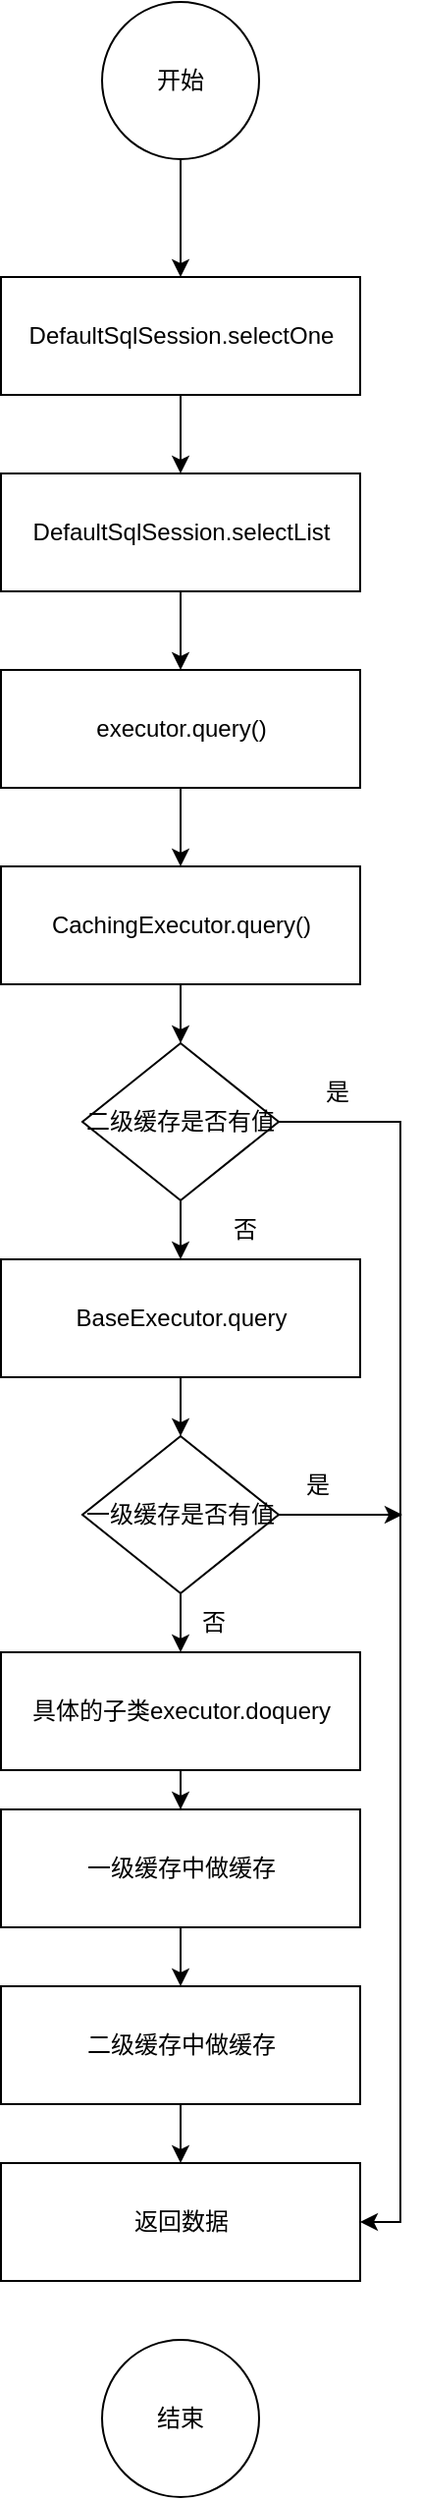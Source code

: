 <mxfile version="20.3.0" type="github" pages="2">
  <diagram id="qeRyTDy3Ht95BO6KELww" name="Page-1">
    <mxGraphModel dx="1720" dy="1033" grid="1" gridSize="10" guides="1" tooltips="1" connect="1" arrows="1" fold="1" page="1" pageScale="1" pageWidth="827" pageHeight="1169" math="0" shadow="0">
      <root>
        <mxCell id="0" />
        <mxCell id="1" parent="0" />
        <mxCell id="4hhuKmdsQ-2CclMmIQT--15" style="edgeStyle=orthogonalEdgeStyle;rounded=0;orthogonalLoop=1;jettySize=auto;html=1;entryX=0.5;entryY=0;entryDx=0;entryDy=0;" edge="1" parent="1" source="4hhuKmdsQ-2CclMmIQT--1" target="4hhuKmdsQ-2CclMmIQT--2">
          <mxGeometry relative="1" as="geometry" />
        </mxCell>
        <mxCell id="4hhuKmdsQ-2CclMmIQT--1" value="开始" style="ellipse;whiteSpace=wrap;html=1;aspect=fixed;" vertex="1" parent="1">
          <mxGeometry x="357" y="120" width="80" height="80" as="geometry" />
        </mxCell>
        <mxCell id="4hhuKmdsQ-2CclMmIQT--16" style="edgeStyle=orthogonalEdgeStyle;rounded=0;orthogonalLoop=1;jettySize=auto;html=1;entryX=0.5;entryY=0;entryDx=0;entryDy=0;" edge="1" parent="1" source="4hhuKmdsQ-2CclMmIQT--2" target="4hhuKmdsQ-2CclMmIQT--3">
          <mxGeometry relative="1" as="geometry" />
        </mxCell>
        <mxCell id="4hhuKmdsQ-2CclMmIQT--2" value="DefaultSqlSession.selectOne" style="rounded=0;whiteSpace=wrap;html=1;" vertex="1" parent="1">
          <mxGeometry x="305.5" y="260" width="183" height="60" as="geometry" />
        </mxCell>
        <mxCell id="4hhuKmdsQ-2CclMmIQT--17" style="edgeStyle=orthogonalEdgeStyle;rounded=0;orthogonalLoop=1;jettySize=auto;html=1;" edge="1" parent="1" source="4hhuKmdsQ-2CclMmIQT--3" target="4hhuKmdsQ-2CclMmIQT--4">
          <mxGeometry relative="1" as="geometry" />
        </mxCell>
        <mxCell id="4hhuKmdsQ-2CclMmIQT--3" value="DefaultSqlSession.selectList" style="rounded=0;whiteSpace=wrap;html=1;" vertex="1" parent="1">
          <mxGeometry x="305.5" y="360" width="183" height="60" as="geometry" />
        </mxCell>
        <mxCell id="4hhuKmdsQ-2CclMmIQT--18" style="edgeStyle=orthogonalEdgeStyle;rounded=0;orthogonalLoop=1;jettySize=auto;html=1;entryX=0.5;entryY=0;entryDx=0;entryDy=0;" edge="1" parent="1" source="4hhuKmdsQ-2CclMmIQT--4" target="4hhuKmdsQ-2CclMmIQT--5">
          <mxGeometry relative="1" as="geometry" />
        </mxCell>
        <mxCell id="4hhuKmdsQ-2CclMmIQT--4" value="executor.query()" style="rounded=0;whiteSpace=wrap;html=1;" vertex="1" parent="1">
          <mxGeometry x="305.5" y="460" width="183" height="60" as="geometry" />
        </mxCell>
        <mxCell id="4hhuKmdsQ-2CclMmIQT--19" style="edgeStyle=orthogonalEdgeStyle;rounded=0;orthogonalLoop=1;jettySize=auto;html=1;" edge="1" parent="1" source="4hhuKmdsQ-2CclMmIQT--5" target="4hhuKmdsQ-2CclMmIQT--7">
          <mxGeometry relative="1" as="geometry" />
        </mxCell>
        <mxCell id="4hhuKmdsQ-2CclMmIQT--5" value="CachingExecutor.query()" style="rounded=0;whiteSpace=wrap;html=1;" vertex="1" parent="1">
          <mxGeometry x="305.5" y="560" width="183" height="60" as="geometry" />
        </mxCell>
        <mxCell id="4hhuKmdsQ-2CclMmIQT--21" style="edgeStyle=orthogonalEdgeStyle;rounded=0;orthogonalLoop=1;jettySize=auto;html=1;entryX=0.5;entryY=0;entryDx=0;entryDy=0;" edge="1" parent="1" source="4hhuKmdsQ-2CclMmIQT--7" target="4hhuKmdsQ-2CclMmIQT--9">
          <mxGeometry relative="1" as="geometry" />
        </mxCell>
        <mxCell id="4hhuKmdsQ-2CclMmIQT--31" style="edgeStyle=orthogonalEdgeStyle;rounded=0;orthogonalLoop=1;jettySize=auto;html=1;entryX=1;entryY=0.5;entryDx=0;entryDy=0;" edge="1" parent="1" source="4hhuKmdsQ-2CclMmIQT--7" target="4hhuKmdsQ-2CclMmIQT--29">
          <mxGeometry relative="1" as="geometry">
            <mxPoint x="560" y="1010" as="targetPoint" />
            <Array as="points">
              <mxPoint x="509" y="690" />
              <mxPoint x="509" y="1250" />
            </Array>
          </mxGeometry>
        </mxCell>
        <mxCell id="4hhuKmdsQ-2CclMmIQT--7" value="二级缓存是否有值" style="rhombus;whiteSpace=wrap;html=1;" vertex="1" parent="1">
          <mxGeometry x="347" y="650" width="100" height="80" as="geometry" />
        </mxCell>
        <mxCell id="4hhuKmdsQ-2CclMmIQT--22" style="edgeStyle=orthogonalEdgeStyle;rounded=0;orthogonalLoop=1;jettySize=auto;html=1;" edge="1" parent="1" source="4hhuKmdsQ-2CclMmIQT--9" target="4hhuKmdsQ-2CclMmIQT--10">
          <mxGeometry relative="1" as="geometry" />
        </mxCell>
        <mxCell id="4hhuKmdsQ-2CclMmIQT--9" value="BaseExecutor.query" style="rounded=0;whiteSpace=wrap;html=1;" vertex="1" parent="1">
          <mxGeometry x="305.5" y="760" width="183" height="60" as="geometry" />
        </mxCell>
        <mxCell id="4hhuKmdsQ-2CclMmIQT--23" style="edgeStyle=orthogonalEdgeStyle;rounded=0;orthogonalLoop=1;jettySize=auto;html=1;" edge="1" parent="1" source="4hhuKmdsQ-2CclMmIQT--10" target="4hhuKmdsQ-2CclMmIQT--11">
          <mxGeometry relative="1" as="geometry" />
        </mxCell>
        <mxCell id="4hhuKmdsQ-2CclMmIQT--33" style="edgeStyle=orthogonalEdgeStyle;rounded=0;orthogonalLoop=1;jettySize=auto;html=1;" edge="1" parent="1" source="4hhuKmdsQ-2CclMmIQT--10">
          <mxGeometry relative="1" as="geometry">
            <mxPoint x="510" y="890" as="targetPoint" />
          </mxGeometry>
        </mxCell>
        <mxCell id="4hhuKmdsQ-2CclMmIQT--10" value="一级缓存是否有值" style="rhombus;whiteSpace=wrap;html=1;" vertex="1" parent="1">
          <mxGeometry x="347" y="850" width="100" height="80" as="geometry" />
        </mxCell>
        <mxCell id="4hhuKmdsQ-2CclMmIQT--24" style="edgeStyle=orthogonalEdgeStyle;rounded=0;orthogonalLoop=1;jettySize=auto;html=1;" edge="1" parent="1" source="4hhuKmdsQ-2CclMmIQT--11" target="4hhuKmdsQ-2CclMmIQT--13">
          <mxGeometry relative="1" as="geometry" />
        </mxCell>
        <mxCell id="4hhuKmdsQ-2CclMmIQT--11" value="具体的子类executor.doquery" style="rounded=0;whiteSpace=wrap;html=1;" vertex="1" parent="1">
          <mxGeometry x="305.5" y="960" width="183" height="60" as="geometry" />
        </mxCell>
        <mxCell id="4hhuKmdsQ-2CclMmIQT--25" style="edgeStyle=orthogonalEdgeStyle;rounded=0;orthogonalLoop=1;jettySize=auto;html=1;entryX=0.5;entryY=0;entryDx=0;entryDy=0;" edge="1" parent="1" source="4hhuKmdsQ-2CclMmIQT--13" target="4hhuKmdsQ-2CclMmIQT--14">
          <mxGeometry relative="1" as="geometry" />
        </mxCell>
        <mxCell id="4hhuKmdsQ-2CclMmIQT--13" value="一级缓存中做缓存" style="rounded=0;whiteSpace=wrap;html=1;" vertex="1" parent="1">
          <mxGeometry x="305.5" y="1040" width="183" height="60" as="geometry" />
        </mxCell>
        <mxCell id="4hhuKmdsQ-2CclMmIQT--36" style="edgeStyle=orthogonalEdgeStyle;rounded=0;orthogonalLoop=1;jettySize=auto;html=1;entryX=0.5;entryY=0;entryDx=0;entryDy=0;" edge="1" parent="1" source="4hhuKmdsQ-2CclMmIQT--14" target="4hhuKmdsQ-2CclMmIQT--29">
          <mxGeometry relative="1" as="geometry" />
        </mxCell>
        <mxCell id="4hhuKmdsQ-2CclMmIQT--14" value="二级缓存中做缓存" style="rounded=0;whiteSpace=wrap;html=1;" vertex="1" parent="1">
          <mxGeometry x="305.5" y="1130" width="183" height="60" as="geometry" />
        </mxCell>
        <mxCell id="4hhuKmdsQ-2CclMmIQT--26" value="结束" style="ellipse;whiteSpace=wrap;html=1;aspect=fixed;" vertex="1" parent="1">
          <mxGeometry x="357" y="1310" width="80" height="80" as="geometry" />
        </mxCell>
        <mxCell id="4hhuKmdsQ-2CclMmIQT--27" value="否" style="text;html=1;strokeColor=none;fillColor=none;align=center;verticalAlign=middle;whiteSpace=wrap;rounded=0;" vertex="1" parent="1">
          <mxGeometry x="400" y="730" width="60" height="30" as="geometry" />
        </mxCell>
        <mxCell id="4hhuKmdsQ-2CclMmIQT--29" value="返回数据" style="rounded=0;whiteSpace=wrap;html=1;" vertex="1" parent="1">
          <mxGeometry x="305.5" y="1220" width="183" height="60" as="geometry" />
        </mxCell>
        <mxCell id="4hhuKmdsQ-2CclMmIQT--32" value="是" style="text;html=1;strokeColor=none;fillColor=none;align=center;verticalAlign=middle;whiteSpace=wrap;rounded=0;" vertex="1" parent="1">
          <mxGeometry x="447" y="660" width="60" height="30" as="geometry" />
        </mxCell>
        <mxCell id="4hhuKmdsQ-2CclMmIQT--34" value="是" style="text;html=1;strokeColor=none;fillColor=none;align=center;verticalAlign=middle;whiteSpace=wrap;rounded=0;" vertex="1" parent="1">
          <mxGeometry x="437" y="860" width="60" height="30" as="geometry" />
        </mxCell>
        <mxCell id="4hhuKmdsQ-2CclMmIQT--35" value="否" style="text;html=1;strokeColor=none;fillColor=none;align=center;verticalAlign=middle;whiteSpace=wrap;rounded=0;" vertex="1" parent="1">
          <mxGeometry x="384" y="930" width="60" height="30" as="geometry" />
        </mxCell>
      </root>
    </mxGraphModel>
  </diagram>
  <diagram id="MyiJ8hxLbwVxy7PDart0" name="Page-2">
    <mxGraphModel dx="946" dy="568" grid="1" gridSize="10" guides="1" tooltips="1" connect="1" arrows="1" fold="1" page="1" pageScale="1" pageWidth="827" pageHeight="1169" math="0" shadow="0">
      <root>
        <mxCell id="0" />
        <mxCell id="1" parent="0" />
        <mxCell id="UOF9T61V9u9wwRL8_G8U-1" value="Actor" style="shape=umlActor;verticalLabelPosition=bottom;verticalAlign=top;html=1;outlineConnect=0;" vertex="1" parent="1">
          <mxGeometry x="60" y="120" width="30" height="60" as="geometry" />
        </mxCell>
        <mxCell id="UOF9T61V9u9wwRL8_G8U-2" value="" style="rounded=0;whiteSpace=wrap;html=1;" vertex="1" parent="1">
          <mxGeometry x="120" y="80" width="540" height="220" as="geometry" />
        </mxCell>
        <mxCell id="UOF9T61V9u9wwRL8_G8U-3" value="sqlSession" style="text;html=1;strokeColor=none;fillColor=none;align=center;verticalAlign=middle;whiteSpace=wrap;rounded=0;" vertex="1" parent="1">
          <mxGeometry x="390" y="90" width="60" height="30" as="geometry" />
        </mxCell>
        <mxCell id="UOF9T61V9u9wwRL8_G8U-15" style="edgeStyle=orthogonalEdgeStyle;rounded=0;orthogonalLoop=1;jettySize=auto;html=1;entryX=0;entryY=0.5;entryDx=0;entryDy=0;" edge="1" parent="1" source="UOF9T61V9u9wwRL8_G8U-4" target="UOF9T61V9u9wwRL8_G8U-5">
          <mxGeometry relative="1" as="geometry" />
        </mxCell>
        <mxCell id="UOF9T61V9u9wwRL8_G8U-4" value="Executor" style="rounded=0;whiteSpace=wrap;html=1;" vertex="1" parent="1">
          <mxGeometry x="160" y="120" width="80" height="50" as="geometry" />
        </mxCell>
        <mxCell id="UOF9T61V9u9wwRL8_G8U-16" style="edgeStyle=orthogonalEdgeStyle;rounded=0;orthogonalLoop=1;jettySize=auto;html=1;" edge="1" parent="1" source="UOF9T61V9u9wwRL8_G8U-5" target="UOF9T61V9u9wwRL8_G8U-10">
          <mxGeometry relative="1" as="geometry" />
        </mxCell>
        <mxCell id="UOF9T61V9u9wwRL8_G8U-20" style="edgeStyle=orthogonalEdgeStyle;rounded=0;orthogonalLoop=1;jettySize=auto;html=1;entryX=0.423;entryY=-0.05;entryDx=0;entryDy=0;entryPerimeter=0;" edge="1" parent="1" source="UOF9T61V9u9wwRL8_G8U-5" target="UOF9T61V9u9wwRL8_G8U-7">
          <mxGeometry relative="1" as="geometry" />
        </mxCell>
        <mxCell id="UOF9T61V9u9wwRL8_G8U-5" value="cachingExecutor" style="rounded=0;whiteSpace=wrap;html=1;" vertex="1" parent="1">
          <mxGeometry x="270" y="120" width="110" height="50" as="geometry" />
        </mxCell>
        <mxCell id="UOF9T61V9u9wwRL8_G8U-21" style="edgeStyle=orthogonalEdgeStyle;rounded=0;orthogonalLoop=1;jettySize=auto;html=1;entryX=0.75;entryY=1;entryDx=0;entryDy=0;" edge="1" parent="1" source="UOF9T61V9u9wwRL8_G8U-6" target="UOF9T61V9u9wwRL8_G8U-5">
          <mxGeometry relative="1" as="geometry">
            <Array as="points">
              <mxPoint x="353" y="255" />
            </Array>
          </mxGeometry>
        </mxCell>
        <mxCell id="UOF9T61V9u9wwRL8_G8U-6" value="" style="rounded=0;whiteSpace=wrap;html=1;" vertex="1" parent="1">
          <mxGeometry x="255" y="340" width="330" height="100" as="geometry" />
        </mxCell>
        <mxCell id="UOF9T61V9u9wwRL8_G8U-7" value="二级缓存（全局缓存）" style="text;html=1;strokeColor=none;fillColor=none;align=center;verticalAlign=middle;whiteSpace=wrap;rounded=0;" vertex="1" parent="1">
          <mxGeometry x="270" y="340" width="130" height="30" as="geometry" />
        </mxCell>
        <mxCell id="UOF9T61V9u9wwRL8_G8U-17" style="edgeStyle=orthogonalEdgeStyle;rounded=0;orthogonalLoop=1;jettySize=auto;html=1;entryX=0;entryY=0.5;entryDx=0;entryDy=0;" edge="1" parent="1" source="UOF9T61V9u9wwRL8_G8U-10" target="UOF9T61V9u9wwRL8_G8U-13">
          <mxGeometry relative="1" as="geometry" />
        </mxCell>
        <mxCell id="UOF9T61V9u9wwRL8_G8U-18" style="edgeStyle=orthogonalEdgeStyle;rounded=0;orthogonalLoop=1;jettySize=auto;html=1;entryX=0.325;entryY=0.008;entryDx=0;entryDy=0;entryPerimeter=0;" edge="1" parent="1" source="UOF9T61V9u9wwRL8_G8U-10" target="UOF9T61V9u9wwRL8_G8U-11">
          <mxGeometry relative="1" as="geometry" />
        </mxCell>
        <mxCell id="UOF9T61V9u9wwRL8_G8U-10" value="BaseExecutor" style="rounded=0;whiteSpace=wrap;html=1;" vertex="1" parent="1">
          <mxGeometry x="400" y="120" width="80" height="50" as="geometry" />
        </mxCell>
        <mxCell id="UOF9T61V9u9wwRL8_G8U-19" style="edgeStyle=orthogonalEdgeStyle;rounded=0;orthogonalLoop=1;jettySize=auto;html=1;entryX=0.75;entryY=1;entryDx=0;entryDy=0;" edge="1" parent="1" source="UOF9T61V9u9wwRL8_G8U-11" target="UOF9T61V9u9wwRL8_G8U-10">
          <mxGeometry relative="1" as="geometry" />
        </mxCell>
        <mxCell id="UOF9T61V9u9wwRL8_G8U-11" value="" style="rounded=0;whiteSpace=wrap;html=1;" vertex="1" parent="1">
          <mxGeometry x="400" y="200" width="120" height="60" as="geometry" />
        </mxCell>
        <mxCell id="UOF9T61V9u9wwRL8_G8U-12" value="一级缓存" style="text;html=1;strokeColor=none;fillColor=none;align=center;verticalAlign=middle;whiteSpace=wrap;rounded=0;" vertex="1" parent="1">
          <mxGeometry x="400" y="210" width="60" height="30" as="geometry" />
        </mxCell>
        <mxCell id="UOF9T61V9u9wwRL8_G8U-13" value="SimpleExecutor" style="rounded=0;whiteSpace=wrap;html=1;" vertex="1" parent="1">
          <mxGeometry x="530" y="120" width="80" height="50" as="geometry" />
        </mxCell>
        <mxCell id="UOF9T61V9u9wwRL8_G8U-14" value="Db" style="shape=cylinder3;whiteSpace=wrap;html=1;boundedLbl=1;backgroundOutline=1;size=15;" vertex="1" parent="1">
          <mxGeometry x="720" y="105" width="60" height="80" as="geometry" />
        </mxCell>
      </root>
    </mxGraphModel>
  </diagram>
</mxfile>
